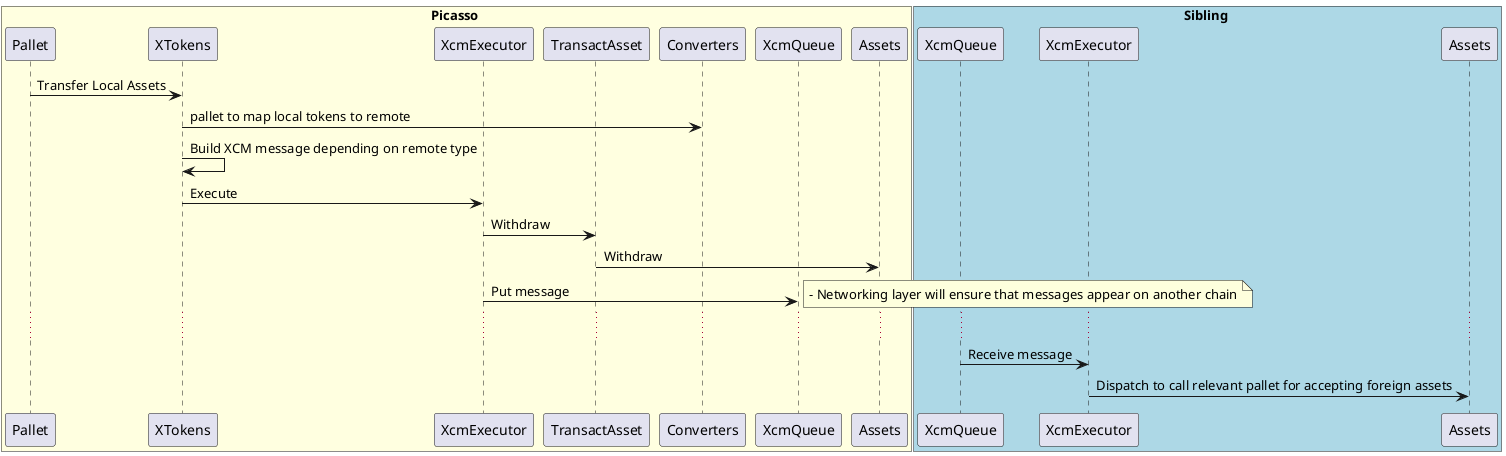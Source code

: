 @startuml

box Picasso #LightYellow
    participant Pallet as pallet
    participant XTokens as xtokens
    participant XcmExecutor
    participant TransactAsset
    participant Converters
    participant XcmQueue
    participant Assets
end box

box Sibling #LightBlue
    participant "XcmQueue" as sibling_xcm_queue
    participant "XcmExecutor" as sibling_xcm_executor
    participant "Assets" as sibling_assets
end box
pallet -> xtokens: Transfer Local Assets
xtokens -> Converters: pallet to map local tokens to remote
xtokens -> xtokens : Build XCM message depending on remote type
xtokens -> XcmExecutor : Execute
XcmExecutor -> TransactAsset : Withdraw
TransactAsset -> Assets: Withdraw
XcmExecutor -> XcmQueue : Put message
note right
 - Networking layer will ensure that messages appear on another chain
end note
...
sibling_xcm_queue -> sibling_xcm_executor: Receive message
sibling_xcm_executor -> sibling_assets: Dispatch to call relevant pallet for accepting foreign assets

@enduml